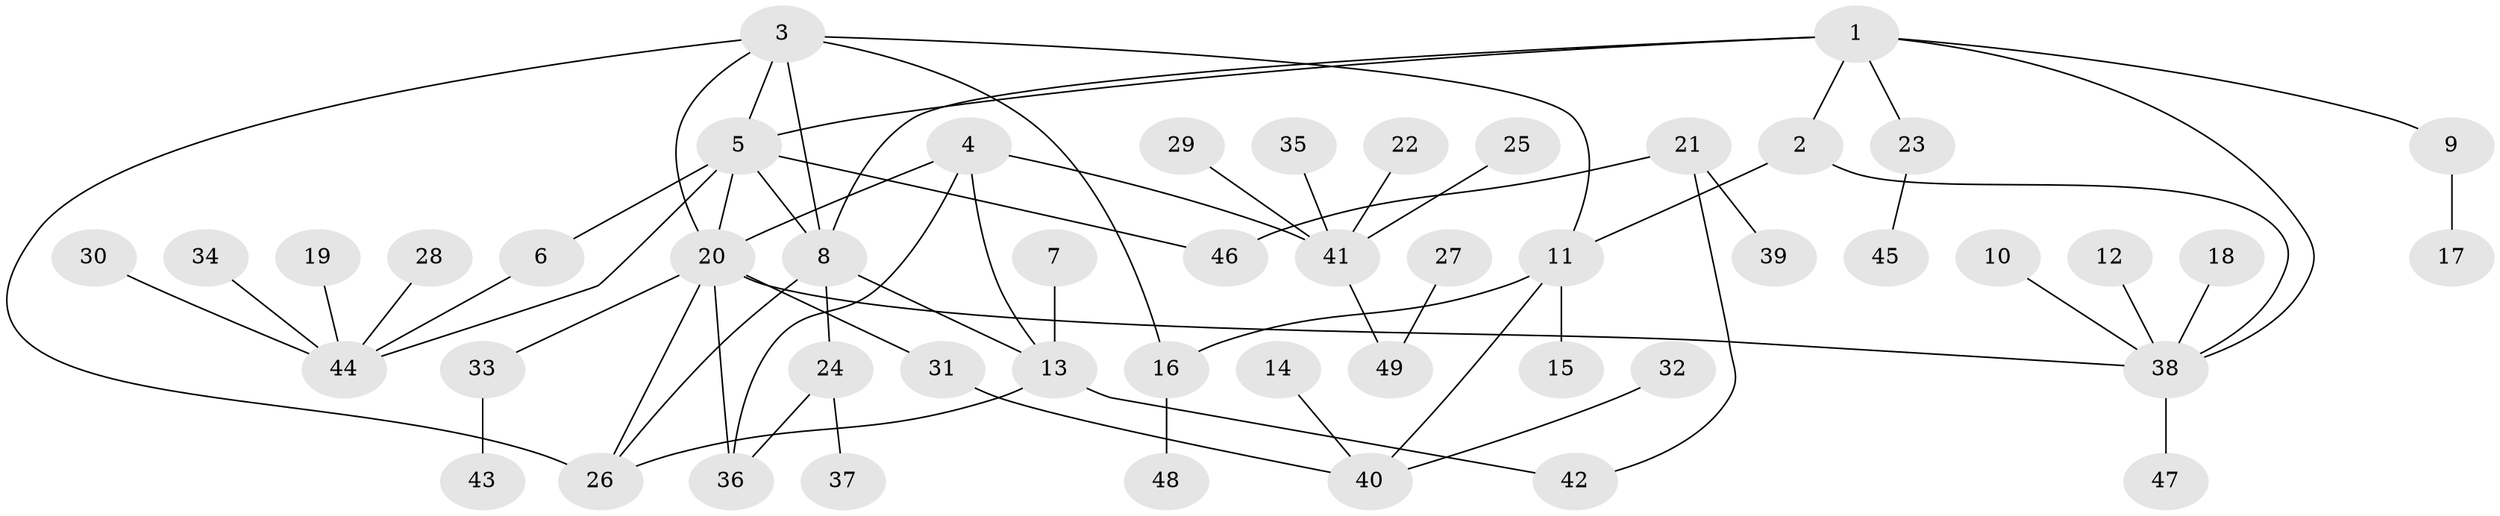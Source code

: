 // original degree distribution, {8: 0.028985507246376812, 6: 0.057971014492753624, 3: 0.10144927536231885, 4: 0.043478260869565216, 7: 0.043478260869565216, 2: 0.17391304347826086, 5: 0.043478260869565216, 1: 0.5072463768115942}
// Generated by graph-tools (version 1.1) at 2025/37/03/04/25 23:37:30]
// undirected, 49 vertices, 64 edges
graph export_dot {
  node [color=gray90,style=filled];
  1;
  2;
  3;
  4;
  5;
  6;
  7;
  8;
  9;
  10;
  11;
  12;
  13;
  14;
  15;
  16;
  17;
  18;
  19;
  20;
  21;
  22;
  23;
  24;
  25;
  26;
  27;
  28;
  29;
  30;
  31;
  32;
  33;
  34;
  35;
  36;
  37;
  38;
  39;
  40;
  41;
  42;
  43;
  44;
  45;
  46;
  47;
  48;
  49;
  1 -- 2 [weight=1.0];
  1 -- 5 [weight=1.0];
  1 -- 8 [weight=1.0];
  1 -- 9 [weight=1.0];
  1 -- 23 [weight=1.0];
  1 -- 38 [weight=1.0];
  2 -- 11 [weight=1.0];
  2 -- 38 [weight=1.0];
  3 -- 5 [weight=1.0];
  3 -- 8 [weight=1.0];
  3 -- 11 [weight=1.0];
  3 -- 16 [weight=1.0];
  3 -- 20 [weight=1.0];
  3 -- 26 [weight=1.0];
  4 -- 13 [weight=1.0];
  4 -- 20 [weight=1.0];
  4 -- 36 [weight=1.0];
  4 -- 41 [weight=1.0];
  5 -- 6 [weight=1.0];
  5 -- 8 [weight=1.0];
  5 -- 20 [weight=1.0];
  5 -- 44 [weight=1.0];
  5 -- 46 [weight=1.0];
  6 -- 44 [weight=1.0];
  7 -- 13 [weight=1.0];
  8 -- 13 [weight=1.0];
  8 -- 24 [weight=1.0];
  8 -- 26 [weight=1.0];
  9 -- 17 [weight=1.0];
  10 -- 38 [weight=1.0];
  11 -- 15 [weight=1.0];
  11 -- 16 [weight=1.0];
  11 -- 40 [weight=1.0];
  12 -- 38 [weight=1.0];
  13 -- 26 [weight=1.0];
  13 -- 42 [weight=1.0];
  14 -- 40 [weight=1.0];
  16 -- 48 [weight=1.0];
  18 -- 38 [weight=1.0];
  19 -- 44 [weight=1.0];
  20 -- 26 [weight=1.0];
  20 -- 31 [weight=1.0];
  20 -- 33 [weight=1.0];
  20 -- 36 [weight=1.0];
  20 -- 38 [weight=1.0];
  21 -- 39 [weight=1.0];
  21 -- 42 [weight=1.0];
  21 -- 46 [weight=1.0];
  22 -- 41 [weight=1.0];
  23 -- 45 [weight=1.0];
  24 -- 36 [weight=1.0];
  24 -- 37 [weight=1.0];
  25 -- 41 [weight=1.0];
  27 -- 49 [weight=1.0];
  28 -- 44 [weight=1.0];
  29 -- 41 [weight=1.0];
  30 -- 44 [weight=1.0];
  31 -- 40 [weight=1.0];
  32 -- 40 [weight=1.0];
  33 -- 43 [weight=1.0];
  34 -- 44 [weight=1.0];
  35 -- 41 [weight=1.0];
  38 -- 47 [weight=1.0];
  41 -- 49 [weight=1.0];
}

